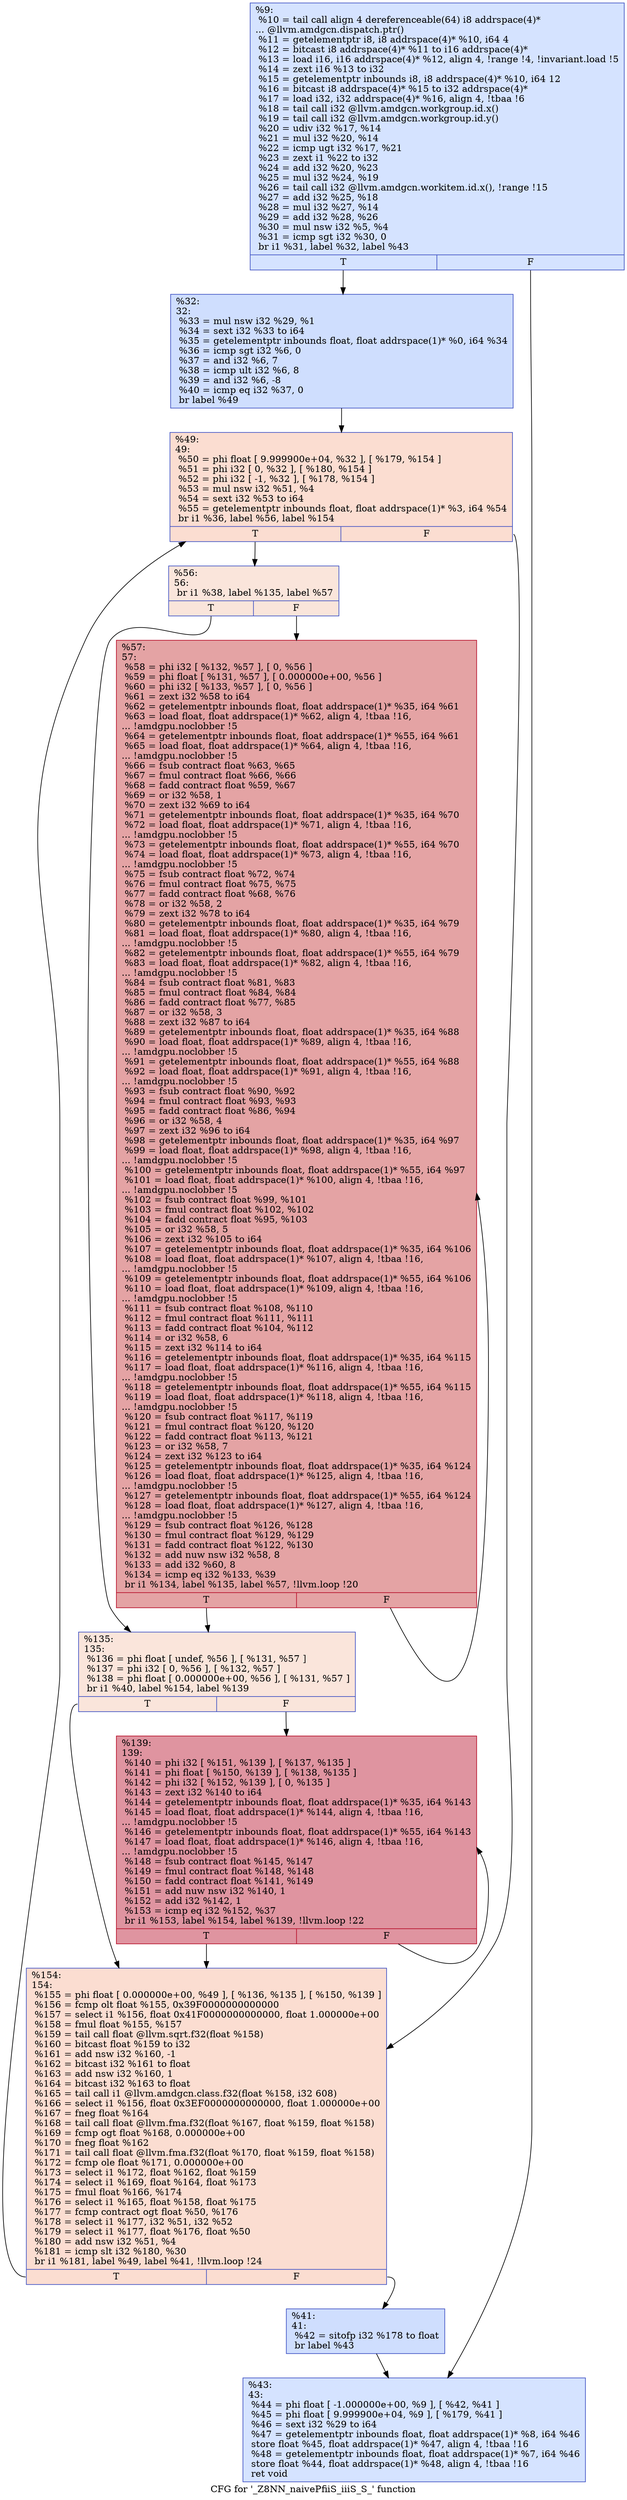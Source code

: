 digraph "CFG for '_Z8NN_naivePfiiS_iiiS_S_' function" {
	label="CFG for '_Z8NN_naivePfiiS_iiiS_S_' function";

	Node0x48d6a80 [shape=record,color="#3d50c3ff", style=filled, fillcolor="#a1c0ff70",label="{%9:\l  %10 = tail call align 4 dereferenceable(64) i8 addrspace(4)*\l... @llvm.amdgcn.dispatch.ptr()\l  %11 = getelementptr i8, i8 addrspace(4)* %10, i64 4\l  %12 = bitcast i8 addrspace(4)* %11 to i16 addrspace(4)*\l  %13 = load i16, i16 addrspace(4)* %12, align 4, !range !4, !invariant.load !5\l  %14 = zext i16 %13 to i32\l  %15 = getelementptr inbounds i8, i8 addrspace(4)* %10, i64 12\l  %16 = bitcast i8 addrspace(4)* %15 to i32 addrspace(4)*\l  %17 = load i32, i32 addrspace(4)* %16, align 4, !tbaa !6\l  %18 = tail call i32 @llvm.amdgcn.workgroup.id.x()\l  %19 = tail call i32 @llvm.amdgcn.workgroup.id.y()\l  %20 = udiv i32 %17, %14\l  %21 = mul i32 %20, %14\l  %22 = icmp ugt i32 %17, %21\l  %23 = zext i1 %22 to i32\l  %24 = add i32 %20, %23\l  %25 = mul i32 %24, %19\l  %26 = tail call i32 @llvm.amdgcn.workitem.id.x(), !range !15\l  %27 = add i32 %25, %18\l  %28 = mul i32 %27, %14\l  %29 = add i32 %28, %26\l  %30 = mul nsw i32 %5, %4\l  %31 = icmp sgt i32 %30, 0\l  br i1 %31, label %32, label %43\l|{<s0>T|<s1>F}}"];
	Node0x48d6a80:s0 -> Node0x48d9e80;
	Node0x48d6a80:s1 -> Node0x48d9f10;
	Node0x48d9e80 [shape=record,color="#3d50c3ff", style=filled, fillcolor="#93b5fe70",label="{%32:\l32:                                               \l  %33 = mul nsw i32 %29, %1\l  %34 = sext i32 %33 to i64\l  %35 = getelementptr inbounds float, float addrspace(1)* %0, i64 %34\l  %36 = icmp sgt i32 %6, 0\l  %37 = and i32 %6, 7\l  %38 = icmp ult i32 %6, 8\l  %39 = and i32 %6, -8\l  %40 = icmp eq i32 %37, 0\l  br label %49\l}"];
	Node0x48d9e80 -> Node0x48da660;
	Node0x48da720 [shape=record,color="#3d50c3ff", style=filled, fillcolor="#93b5fe70",label="{%41:\l41:                                               \l  %42 = sitofp i32 %178 to float\l  br label %43\l}"];
	Node0x48da720 -> Node0x48d9f10;
	Node0x48d9f10 [shape=record,color="#3d50c3ff", style=filled, fillcolor="#a1c0ff70",label="{%43:\l43:                                               \l  %44 = phi float [ -1.000000e+00, %9 ], [ %42, %41 ]\l  %45 = phi float [ 9.999900e+04, %9 ], [ %179, %41 ]\l  %46 = sext i32 %29 to i64\l  %47 = getelementptr inbounds float, float addrspace(1)* %8, i64 %46\l  store float %45, float addrspace(1)* %47, align 4, !tbaa !16\l  %48 = getelementptr inbounds float, float addrspace(1)* %7, i64 %46\l  store float %44, float addrspace(1)* %48, align 4, !tbaa !16\l  ret void\l}"];
	Node0x48da660 [shape=record,color="#3d50c3ff", style=filled, fillcolor="#f7b39670",label="{%49:\l49:                                               \l  %50 = phi float [ 9.999900e+04, %32 ], [ %179, %154 ]\l  %51 = phi i32 [ 0, %32 ], [ %180, %154 ]\l  %52 = phi i32 [ -1, %32 ], [ %178, %154 ]\l  %53 = mul nsw i32 %51, %4\l  %54 = sext i32 %53 to i64\l  %55 = getelementptr inbounds float, float addrspace(1)* %3, i64 %54\l  br i1 %36, label %56, label %154\l|{<s0>T|<s1>F}}"];
	Node0x48da660:s0 -> Node0x48dc3f0;
	Node0x48da660:s1 -> Node0x48dbf80;
	Node0x48dc3f0 [shape=record,color="#3d50c3ff", style=filled, fillcolor="#f4c5ad70",label="{%56:\l56:                                               \l  br i1 %38, label %135, label %57\l|{<s0>T|<s1>F}}"];
	Node0x48dc3f0:s0 -> Node0x48dc530;
	Node0x48dc3f0:s1 -> Node0x48dc580;
	Node0x48dc580 [shape=record,color="#b70d28ff", style=filled, fillcolor="#c32e3170",label="{%57:\l57:                                               \l  %58 = phi i32 [ %132, %57 ], [ 0, %56 ]\l  %59 = phi float [ %131, %57 ], [ 0.000000e+00, %56 ]\l  %60 = phi i32 [ %133, %57 ], [ 0, %56 ]\l  %61 = zext i32 %58 to i64\l  %62 = getelementptr inbounds float, float addrspace(1)* %35, i64 %61\l  %63 = load float, float addrspace(1)* %62, align 4, !tbaa !16,\l... !amdgpu.noclobber !5\l  %64 = getelementptr inbounds float, float addrspace(1)* %55, i64 %61\l  %65 = load float, float addrspace(1)* %64, align 4, !tbaa !16,\l... !amdgpu.noclobber !5\l  %66 = fsub contract float %63, %65\l  %67 = fmul contract float %66, %66\l  %68 = fadd contract float %59, %67\l  %69 = or i32 %58, 1\l  %70 = zext i32 %69 to i64\l  %71 = getelementptr inbounds float, float addrspace(1)* %35, i64 %70\l  %72 = load float, float addrspace(1)* %71, align 4, !tbaa !16,\l... !amdgpu.noclobber !5\l  %73 = getelementptr inbounds float, float addrspace(1)* %55, i64 %70\l  %74 = load float, float addrspace(1)* %73, align 4, !tbaa !16,\l... !amdgpu.noclobber !5\l  %75 = fsub contract float %72, %74\l  %76 = fmul contract float %75, %75\l  %77 = fadd contract float %68, %76\l  %78 = or i32 %58, 2\l  %79 = zext i32 %78 to i64\l  %80 = getelementptr inbounds float, float addrspace(1)* %35, i64 %79\l  %81 = load float, float addrspace(1)* %80, align 4, !tbaa !16,\l... !amdgpu.noclobber !5\l  %82 = getelementptr inbounds float, float addrspace(1)* %55, i64 %79\l  %83 = load float, float addrspace(1)* %82, align 4, !tbaa !16,\l... !amdgpu.noclobber !5\l  %84 = fsub contract float %81, %83\l  %85 = fmul contract float %84, %84\l  %86 = fadd contract float %77, %85\l  %87 = or i32 %58, 3\l  %88 = zext i32 %87 to i64\l  %89 = getelementptr inbounds float, float addrspace(1)* %35, i64 %88\l  %90 = load float, float addrspace(1)* %89, align 4, !tbaa !16,\l... !amdgpu.noclobber !5\l  %91 = getelementptr inbounds float, float addrspace(1)* %55, i64 %88\l  %92 = load float, float addrspace(1)* %91, align 4, !tbaa !16,\l... !amdgpu.noclobber !5\l  %93 = fsub contract float %90, %92\l  %94 = fmul contract float %93, %93\l  %95 = fadd contract float %86, %94\l  %96 = or i32 %58, 4\l  %97 = zext i32 %96 to i64\l  %98 = getelementptr inbounds float, float addrspace(1)* %35, i64 %97\l  %99 = load float, float addrspace(1)* %98, align 4, !tbaa !16,\l... !amdgpu.noclobber !5\l  %100 = getelementptr inbounds float, float addrspace(1)* %55, i64 %97\l  %101 = load float, float addrspace(1)* %100, align 4, !tbaa !16,\l... !amdgpu.noclobber !5\l  %102 = fsub contract float %99, %101\l  %103 = fmul contract float %102, %102\l  %104 = fadd contract float %95, %103\l  %105 = or i32 %58, 5\l  %106 = zext i32 %105 to i64\l  %107 = getelementptr inbounds float, float addrspace(1)* %35, i64 %106\l  %108 = load float, float addrspace(1)* %107, align 4, !tbaa !16,\l... !amdgpu.noclobber !5\l  %109 = getelementptr inbounds float, float addrspace(1)* %55, i64 %106\l  %110 = load float, float addrspace(1)* %109, align 4, !tbaa !16,\l... !amdgpu.noclobber !5\l  %111 = fsub contract float %108, %110\l  %112 = fmul contract float %111, %111\l  %113 = fadd contract float %104, %112\l  %114 = or i32 %58, 6\l  %115 = zext i32 %114 to i64\l  %116 = getelementptr inbounds float, float addrspace(1)* %35, i64 %115\l  %117 = load float, float addrspace(1)* %116, align 4, !tbaa !16,\l... !amdgpu.noclobber !5\l  %118 = getelementptr inbounds float, float addrspace(1)* %55, i64 %115\l  %119 = load float, float addrspace(1)* %118, align 4, !tbaa !16,\l... !amdgpu.noclobber !5\l  %120 = fsub contract float %117, %119\l  %121 = fmul contract float %120, %120\l  %122 = fadd contract float %113, %121\l  %123 = or i32 %58, 7\l  %124 = zext i32 %123 to i64\l  %125 = getelementptr inbounds float, float addrspace(1)* %35, i64 %124\l  %126 = load float, float addrspace(1)* %125, align 4, !tbaa !16,\l... !amdgpu.noclobber !5\l  %127 = getelementptr inbounds float, float addrspace(1)* %55, i64 %124\l  %128 = load float, float addrspace(1)* %127, align 4, !tbaa !16,\l... !amdgpu.noclobber !5\l  %129 = fsub contract float %126, %128\l  %130 = fmul contract float %129, %129\l  %131 = fadd contract float %122, %130\l  %132 = add nuw nsw i32 %58, 8\l  %133 = add i32 %60, 8\l  %134 = icmp eq i32 %133, %39\l  br i1 %134, label %135, label %57, !llvm.loop !20\l|{<s0>T|<s1>F}}"];
	Node0x48dc580:s0 -> Node0x48dc530;
	Node0x48dc580:s1 -> Node0x48dc580;
	Node0x48dc530 [shape=record,color="#3d50c3ff", style=filled, fillcolor="#f4c5ad70",label="{%135:\l135:                                              \l  %136 = phi float [ undef, %56 ], [ %131, %57 ]\l  %137 = phi i32 [ 0, %56 ], [ %132, %57 ]\l  %138 = phi float [ 0.000000e+00, %56 ], [ %131, %57 ]\l  br i1 %40, label %154, label %139\l|{<s0>T|<s1>F}}"];
	Node0x48dc530:s0 -> Node0x48dbf80;
	Node0x48dc530:s1 -> Node0x48e0ab0;
	Node0x48e0ab0 [shape=record,color="#b70d28ff", style=filled, fillcolor="#b70d2870",label="{%139:\l139:                                              \l  %140 = phi i32 [ %151, %139 ], [ %137, %135 ]\l  %141 = phi float [ %150, %139 ], [ %138, %135 ]\l  %142 = phi i32 [ %152, %139 ], [ 0, %135 ]\l  %143 = zext i32 %140 to i64\l  %144 = getelementptr inbounds float, float addrspace(1)* %35, i64 %143\l  %145 = load float, float addrspace(1)* %144, align 4, !tbaa !16,\l... !amdgpu.noclobber !5\l  %146 = getelementptr inbounds float, float addrspace(1)* %55, i64 %143\l  %147 = load float, float addrspace(1)* %146, align 4, !tbaa !16,\l... !amdgpu.noclobber !5\l  %148 = fsub contract float %145, %147\l  %149 = fmul contract float %148, %148\l  %150 = fadd contract float %141, %149\l  %151 = add nuw nsw i32 %140, 1\l  %152 = add i32 %142, 1\l  %153 = icmp eq i32 %152, %37\l  br i1 %153, label %154, label %139, !llvm.loop !22\l|{<s0>T|<s1>F}}"];
	Node0x48e0ab0:s0 -> Node0x48dbf80;
	Node0x48e0ab0:s1 -> Node0x48e0ab0;
	Node0x48dbf80 [shape=record,color="#3d50c3ff", style=filled, fillcolor="#f7b39670",label="{%154:\l154:                                              \l  %155 = phi float [ 0.000000e+00, %49 ], [ %136, %135 ], [ %150, %139 ]\l  %156 = fcmp olt float %155, 0x39F0000000000000\l  %157 = select i1 %156, float 0x41F0000000000000, float 1.000000e+00\l  %158 = fmul float %155, %157\l  %159 = tail call float @llvm.sqrt.f32(float %158)\l  %160 = bitcast float %159 to i32\l  %161 = add nsw i32 %160, -1\l  %162 = bitcast i32 %161 to float\l  %163 = add nsw i32 %160, 1\l  %164 = bitcast i32 %163 to float\l  %165 = tail call i1 @llvm.amdgcn.class.f32(float %158, i32 608)\l  %166 = select i1 %156, float 0x3EF0000000000000, float 1.000000e+00\l  %167 = fneg float %164\l  %168 = tail call float @llvm.fma.f32(float %167, float %159, float %158)\l  %169 = fcmp ogt float %168, 0.000000e+00\l  %170 = fneg float %162\l  %171 = tail call float @llvm.fma.f32(float %170, float %159, float %158)\l  %172 = fcmp ole float %171, 0.000000e+00\l  %173 = select i1 %172, float %162, float %159\l  %174 = select i1 %169, float %164, float %173\l  %175 = fmul float %166, %174\l  %176 = select i1 %165, float %158, float %175\l  %177 = fcmp contract ogt float %50, %176\l  %178 = select i1 %177, i32 %51, i32 %52\l  %179 = select i1 %177, float %176, float %50\l  %180 = add nsw i32 %51, %4\l  %181 = icmp slt i32 %180, %30\l  br i1 %181, label %49, label %41, !llvm.loop !24\l|{<s0>T|<s1>F}}"];
	Node0x48dbf80:s0 -> Node0x48da660;
	Node0x48dbf80:s1 -> Node0x48da720;
}
